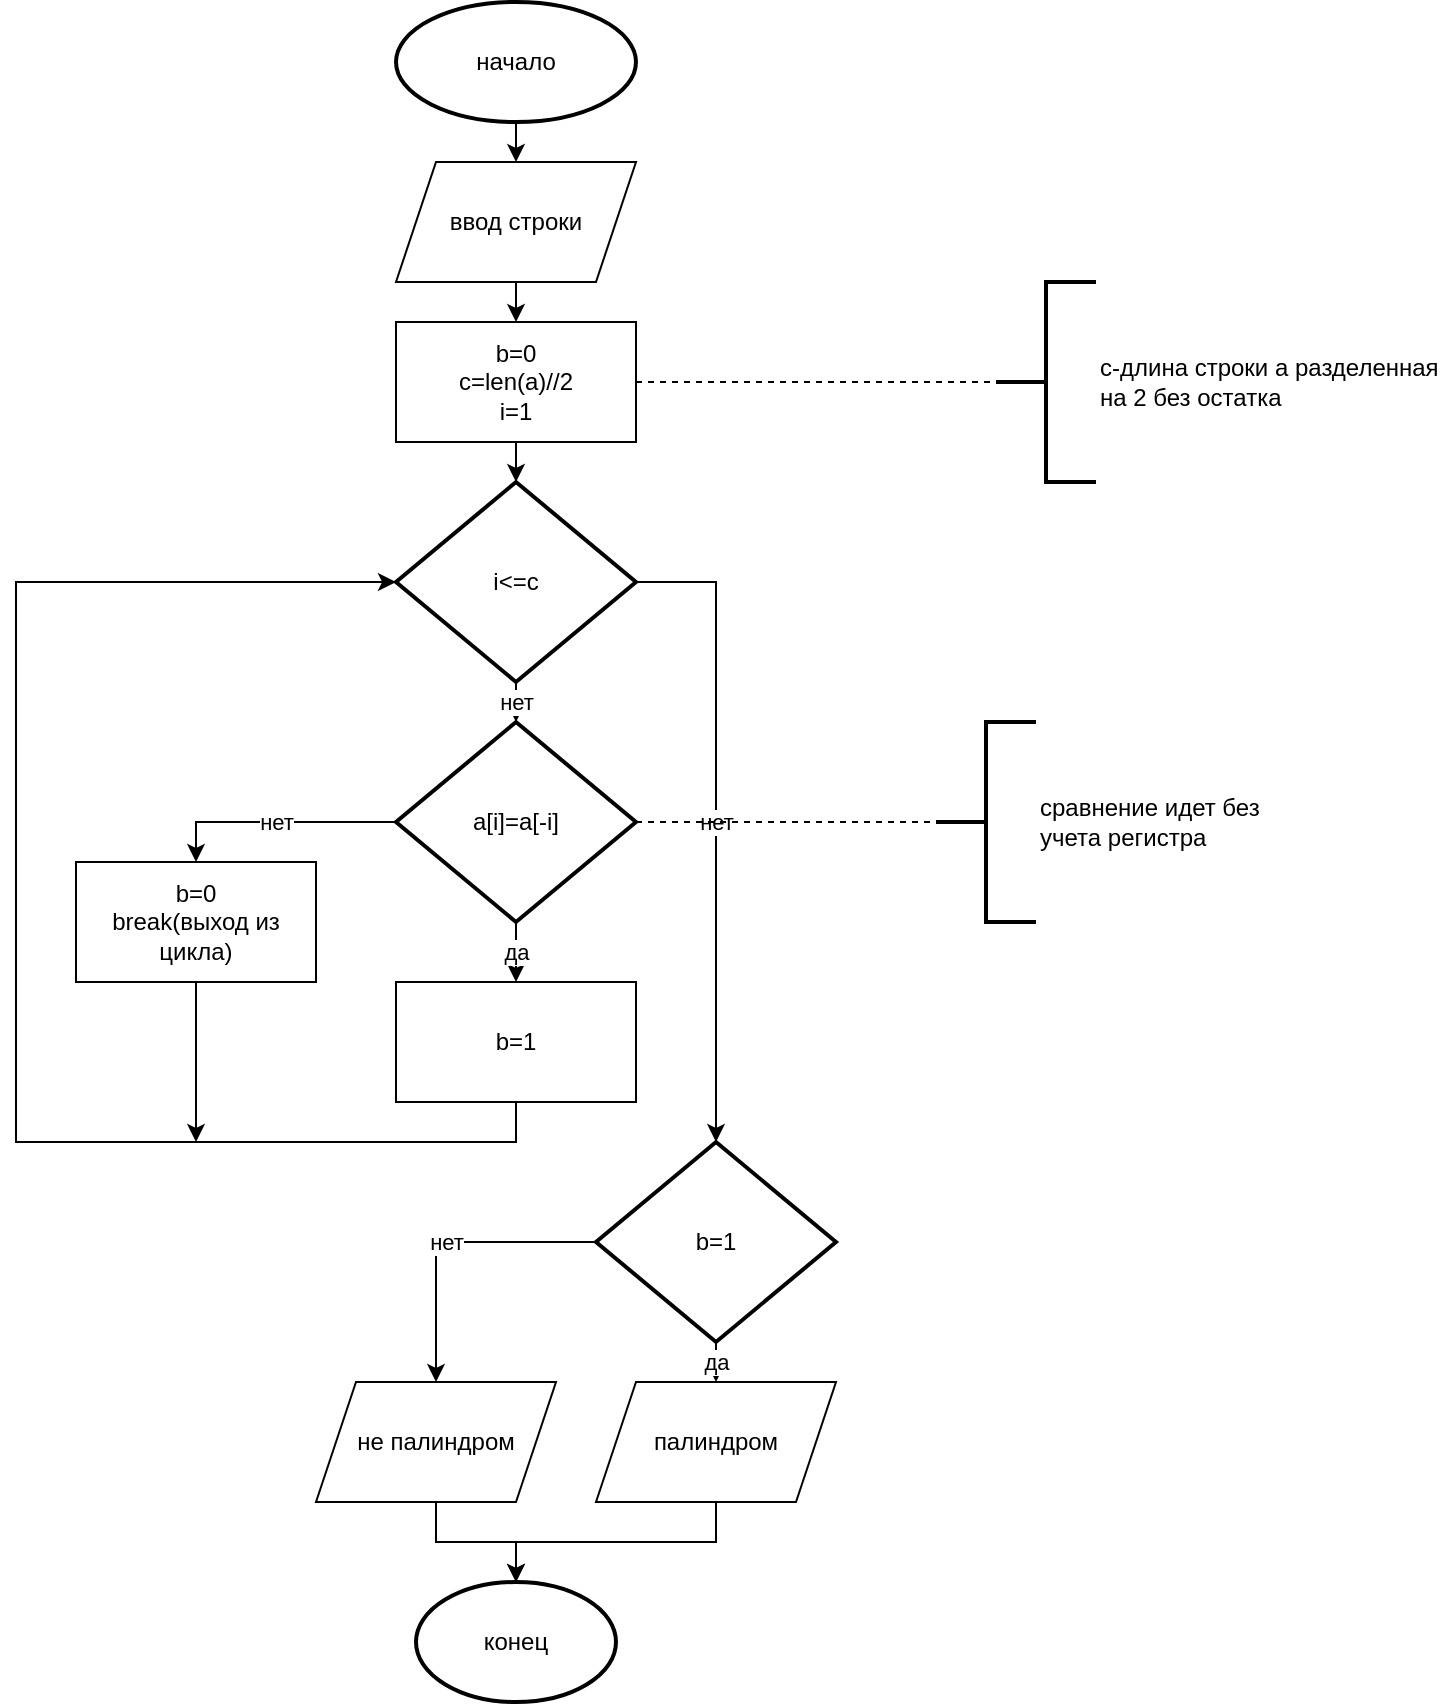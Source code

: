 <mxfile version="20.5.3" type="device"><diagram id="C5RBs43oDa-KdzZeNtuy" name="Page-1"><mxGraphModel dx="1892" dy="885" grid="1" gridSize="10" guides="1" tooltips="1" connect="1" arrows="1" fold="1" page="1" pageScale="1" pageWidth="827" pageHeight="1169" math="0" shadow="0"><root><mxCell id="WIyWlLk6GJQsqaUBKTNV-0"/><mxCell id="WIyWlLk6GJQsqaUBKTNV-1" parent="WIyWlLk6GJQsqaUBKTNV-0"/><mxCell id="q9EpNVrVD70PMVgS9oc6-3" style="edgeStyle=orthogonalEdgeStyle;rounded=0;orthogonalLoop=1;jettySize=auto;html=1;exitX=0.5;exitY=1;exitDx=0;exitDy=0;exitPerimeter=0;entryX=0.5;entryY=0;entryDx=0;entryDy=0;" edge="1" parent="WIyWlLk6GJQsqaUBKTNV-1" source="q9EpNVrVD70PMVgS9oc6-0" target="q9EpNVrVD70PMVgS9oc6-2"><mxGeometry relative="1" as="geometry"/></mxCell><mxCell id="q9EpNVrVD70PMVgS9oc6-0" value="начало" style="strokeWidth=2;html=1;shape=mxgraph.flowchart.start_1;whiteSpace=wrap;" vertex="1" parent="WIyWlLk6GJQsqaUBKTNV-1"><mxGeometry x="200" y="80" width="120" height="60" as="geometry"/></mxCell><mxCell id="q9EpNVrVD70PMVgS9oc6-9" style="edgeStyle=orthogonalEdgeStyle;rounded=0;orthogonalLoop=1;jettySize=auto;html=1;exitX=0.5;exitY=1;exitDx=0;exitDy=0;entryX=0.5;entryY=0;entryDx=0;entryDy=0;" edge="1" parent="WIyWlLk6GJQsqaUBKTNV-1" source="q9EpNVrVD70PMVgS9oc6-2" target="q9EpNVrVD70PMVgS9oc6-5"><mxGeometry relative="1" as="geometry"/></mxCell><mxCell id="q9EpNVrVD70PMVgS9oc6-2" value="ввод строки" style="shape=parallelogram;perimeter=parallelogramPerimeter;whiteSpace=wrap;html=1;fixedSize=1;" vertex="1" parent="WIyWlLk6GJQsqaUBKTNV-1"><mxGeometry x="200" y="160" width="120" height="60" as="geometry"/></mxCell><mxCell id="q9EpNVrVD70PMVgS9oc6-11" style="edgeStyle=orthogonalEdgeStyle;rounded=0;orthogonalLoop=1;jettySize=auto;html=1;exitX=0.5;exitY=1;exitDx=0;exitDy=0;entryX=0.5;entryY=0;entryDx=0;entryDy=0;entryPerimeter=0;" edge="1" parent="WIyWlLk6GJQsqaUBKTNV-1" source="q9EpNVrVD70PMVgS9oc6-5" target="q9EpNVrVD70PMVgS9oc6-10"><mxGeometry relative="1" as="geometry"/></mxCell><mxCell id="q9EpNVrVD70PMVgS9oc6-5" value="b=0&lt;br&gt;c=len(a)//2&lt;br&gt;i=1" style="rounded=0;whiteSpace=wrap;html=1;" vertex="1" parent="WIyWlLk6GJQsqaUBKTNV-1"><mxGeometry x="200" y="240" width="120" height="60" as="geometry"/></mxCell><mxCell id="q9EpNVrVD70PMVgS9oc6-6" value="c-длина строки а разделенная &lt;br&gt;на 2 без остатка" style="strokeWidth=2;html=1;shape=mxgraph.flowchart.annotation_2;align=left;labelPosition=right;pointerEvents=1;" vertex="1" parent="WIyWlLk6GJQsqaUBKTNV-1"><mxGeometry x="500" y="220" width="50" height="100" as="geometry"/></mxCell><mxCell id="q9EpNVrVD70PMVgS9oc6-8" value="" style="endArrow=none;dashed=1;html=1;rounded=0;entryX=0;entryY=0.5;entryDx=0;entryDy=0;entryPerimeter=0;exitX=1;exitY=0.5;exitDx=0;exitDy=0;" edge="1" parent="WIyWlLk6GJQsqaUBKTNV-1" source="q9EpNVrVD70PMVgS9oc6-5" target="q9EpNVrVD70PMVgS9oc6-6"><mxGeometry width="50" height="50" relative="1" as="geometry"><mxPoint x="390" y="350" as="sourcePoint"/><mxPoint x="440" y="300" as="targetPoint"/></mxGeometry></mxCell><mxCell id="q9EpNVrVD70PMVgS9oc6-14" value="нет" style="edgeStyle=orthogonalEdgeStyle;rounded=0;orthogonalLoop=1;jettySize=auto;html=1;exitX=0.5;exitY=1;exitDx=0;exitDy=0;exitPerimeter=0;entryX=0.5;entryY=0;entryDx=0;entryDy=0;entryPerimeter=0;" edge="1" parent="WIyWlLk6GJQsqaUBKTNV-1" source="q9EpNVrVD70PMVgS9oc6-10" target="q9EpNVrVD70PMVgS9oc6-13"><mxGeometry relative="1" as="geometry"/></mxCell><mxCell id="q9EpNVrVD70PMVgS9oc6-28" value="нет" style="edgeStyle=orthogonalEdgeStyle;rounded=0;orthogonalLoop=1;jettySize=auto;html=1;exitX=1;exitY=0.5;exitDx=0;exitDy=0;exitPerimeter=0;" edge="1" parent="WIyWlLk6GJQsqaUBKTNV-1" source="q9EpNVrVD70PMVgS9oc6-10" target="q9EpNVrVD70PMVgS9oc6-27"><mxGeometry relative="1" as="geometry"/></mxCell><mxCell id="q9EpNVrVD70PMVgS9oc6-10" value="i&amp;lt;=c" style="strokeWidth=2;html=1;shape=mxgraph.flowchart.decision;whiteSpace=wrap;" vertex="1" parent="WIyWlLk6GJQsqaUBKTNV-1"><mxGeometry x="200" y="320" width="120" height="100" as="geometry"/></mxCell><mxCell id="q9EpNVrVD70PMVgS9oc6-18" value="да" style="edgeStyle=orthogonalEdgeStyle;rounded=0;orthogonalLoop=1;jettySize=auto;html=1;exitX=0.5;exitY=1;exitDx=0;exitDy=0;exitPerimeter=0;entryX=0.5;entryY=0;entryDx=0;entryDy=0;" edge="1" parent="WIyWlLk6GJQsqaUBKTNV-1" source="q9EpNVrVD70PMVgS9oc6-13" target="q9EpNVrVD70PMVgS9oc6-17"><mxGeometry relative="1" as="geometry"/></mxCell><mxCell id="q9EpNVrVD70PMVgS9oc6-21" value="нет" style="edgeStyle=orthogonalEdgeStyle;rounded=0;orthogonalLoop=1;jettySize=auto;html=1;exitX=0;exitY=0.5;exitDx=0;exitDy=0;exitPerimeter=0;entryX=0.5;entryY=0;entryDx=0;entryDy=0;" edge="1" parent="WIyWlLk6GJQsqaUBKTNV-1" source="q9EpNVrVD70PMVgS9oc6-13" target="q9EpNVrVD70PMVgS9oc6-22"><mxGeometry relative="1" as="geometry"><mxPoint x="180" y="560" as="targetPoint"/></mxGeometry></mxCell><mxCell id="q9EpNVrVD70PMVgS9oc6-13" value="a[i]=a[-i]" style="strokeWidth=2;html=1;shape=mxgraph.flowchart.decision;whiteSpace=wrap;" vertex="1" parent="WIyWlLk6GJQsqaUBKTNV-1"><mxGeometry x="200" y="440" width="120" height="100" as="geometry"/></mxCell><mxCell id="q9EpNVrVD70PMVgS9oc6-15" value="сравнение идет без&lt;br&gt;учета регистра" style="strokeWidth=2;html=1;shape=mxgraph.flowchart.annotation_2;align=left;labelPosition=right;pointerEvents=1;" vertex="1" parent="WIyWlLk6GJQsqaUBKTNV-1"><mxGeometry x="470" y="440" width="50" height="100" as="geometry"/></mxCell><mxCell id="q9EpNVrVD70PMVgS9oc6-16" value="" style="endArrow=none;dashed=1;html=1;rounded=0;exitX=1;exitY=0.5;exitDx=0;exitDy=0;exitPerimeter=0;entryX=0;entryY=0.5;entryDx=0;entryDy=0;entryPerimeter=0;" edge="1" parent="WIyWlLk6GJQsqaUBKTNV-1" source="q9EpNVrVD70PMVgS9oc6-13" target="q9EpNVrVD70PMVgS9oc6-15"><mxGeometry width="50" height="50" relative="1" as="geometry"><mxPoint x="420" y="470" as="sourcePoint"/><mxPoint x="470" y="420" as="targetPoint"/></mxGeometry></mxCell><mxCell id="q9EpNVrVD70PMVgS9oc6-19" style="edgeStyle=orthogonalEdgeStyle;rounded=0;orthogonalLoop=1;jettySize=auto;html=1;exitX=0.5;exitY=1;exitDx=0;exitDy=0;entryX=0;entryY=0.5;entryDx=0;entryDy=0;entryPerimeter=0;" edge="1" parent="WIyWlLk6GJQsqaUBKTNV-1" source="q9EpNVrVD70PMVgS9oc6-17" target="q9EpNVrVD70PMVgS9oc6-10"><mxGeometry relative="1" as="geometry"><mxPoint x="180" y="520" as="targetPoint"/><Array as="points"><mxPoint x="260" y="650"/><mxPoint x="10" y="650"/><mxPoint x="10" y="370"/></Array></mxGeometry></mxCell><mxCell id="q9EpNVrVD70PMVgS9oc6-17" value="b=1" style="rounded=0;whiteSpace=wrap;html=1;" vertex="1" parent="WIyWlLk6GJQsqaUBKTNV-1"><mxGeometry x="200" y="570" width="120" height="60" as="geometry"/></mxCell><mxCell id="q9EpNVrVD70PMVgS9oc6-24" style="edgeStyle=orthogonalEdgeStyle;rounded=0;orthogonalLoop=1;jettySize=auto;html=1;exitX=0.5;exitY=1;exitDx=0;exitDy=0;" edge="1" parent="WIyWlLk6GJQsqaUBKTNV-1" source="q9EpNVrVD70PMVgS9oc6-22"><mxGeometry relative="1" as="geometry"><mxPoint x="100" y="650" as="targetPoint"/></mxGeometry></mxCell><mxCell id="q9EpNVrVD70PMVgS9oc6-22" value="b=0&lt;br&gt;break(выход из цикла)" style="rounded=0;whiteSpace=wrap;html=1;" vertex="1" parent="WIyWlLk6GJQsqaUBKTNV-1"><mxGeometry x="40" y="510" width="120" height="60" as="geometry"/></mxCell><mxCell id="q9EpNVrVD70PMVgS9oc6-30" value="да" style="edgeStyle=orthogonalEdgeStyle;rounded=0;orthogonalLoop=1;jettySize=auto;html=1;exitX=0.5;exitY=1;exitDx=0;exitDy=0;exitPerimeter=0;entryX=0.5;entryY=0;entryDx=0;entryDy=0;" edge="1" parent="WIyWlLk6GJQsqaUBKTNV-1" source="q9EpNVrVD70PMVgS9oc6-27" target="q9EpNVrVD70PMVgS9oc6-29"><mxGeometry relative="1" as="geometry"/></mxCell><mxCell id="q9EpNVrVD70PMVgS9oc6-32" value="нет" style="edgeStyle=orthogonalEdgeStyle;rounded=0;orthogonalLoop=1;jettySize=auto;html=1;exitX=0;exitY=0.5;exitDx=0;exitDy=0;exitPerimeter=0;entryX=0.5;entryY=0;entryDx=0;entryDy=0;" edge="1" parent="WIyWlLk6GJQsqaUBKTNV-1" source="q9EpNVrVD70PMVgS9oc6-27" target="q9EpNVrVD70PMVgS9oc6-33"><mxGeometry relative="1" as="geometry"><mxPoint x="250" y="800" as="targetPoint"/></mxGeometry></mxCell><mxCell id="q9EpNVrVD70PMVgS9oc6-27" value="b=1" style="strokeWidth=2;html=1;shape=mxgraph.flowchart.decision;whiteSpace=wrap;" vertex="1" parent="WIyWlLk6GJQsqaUBKTNV-1"><mxGeometry x="300" y="650" width="120" height="100" as="geometry"/></mxCell><mxCell id="q9EpNVrVD70PMVgS9oc6-36" style="edgeStyle=orthogonalEdgeStyle;rounded=0;orthogonalLoop=1;jettySize=auto;html=1;exitX=0.5;exitY=1;exitDx=0;exitDy=0;entryX=0.5;entryY=0;entryDx=0;entryDy=0;entryPerimeter=0;" edge="1" parent="WIyWlLk6GJQsqaUBKTNV-1" source="q9EpNVrVD70PMVgS9oc6-29" target="q9EpNVrVD70PMVgS9oc6-34"><mxGeometry relative="1" as="geometry"/></mxCell><mxCell id="q9EpNVrVD70PMVgS9oc6-29" value="палиндром" style="shape=parallelogram;perimeter=parallelogramPerimeter;whiteSpace=wrap;html=1;fixedSize=1;" vertex="1" parent="WIyWlLk6GJQsqaUBKTNV-1"><mxGeometry x="300" y="770" width="120" height="60" as="geometry"/></mxCell><mxCell id="q9EpNVrVD70PMVgS9oc6-35" style="edgeStyle=orthogonalEdgeStyle;rounded=0;orthogonalLoop=1;jettySize=auto;html=1;exitX=0.5;exitY=1;exitDx=0;exitDy=0;" edge="1" parent="WIyWlLk6GJQsqaUBKTNV-1" source="q9EpNVrVD70PMVgS9oc6-33" target="q9EpNVrVD70PMVgS9oc6-34"><mxGeometry relative="1" as="geometry"/></mxCell><mxCell id="q9EpNVrVD70PMVgS9oc6-33" value="не палиндром" style="shape=parallelogram;perimeter=parallelogramPerimeter;whiteSpace=wrap;html=1;fixedSize=1;" vertex="1" parent="WIyWlLk6GJQsqaUBKTNV-1"><mxGeometry x="160" y="770" width="120" height="60" as="geometry"/></mxCell><mxCell id="q9EpNVrVD70PMVgS9oc6-34" value="конец" style="strokeWidth=2;html=1;shape=mxgraph.flowchart.start_1;whiteSpace=wrap;" vertex="1" parent="WIyWlLk6GJQsqaUBKTNV-1"><mxGeometry x="210" y="870" width="100" height="60" as="geometry"/></mxCell></root></mxGraphModel></diagram></mxfile>